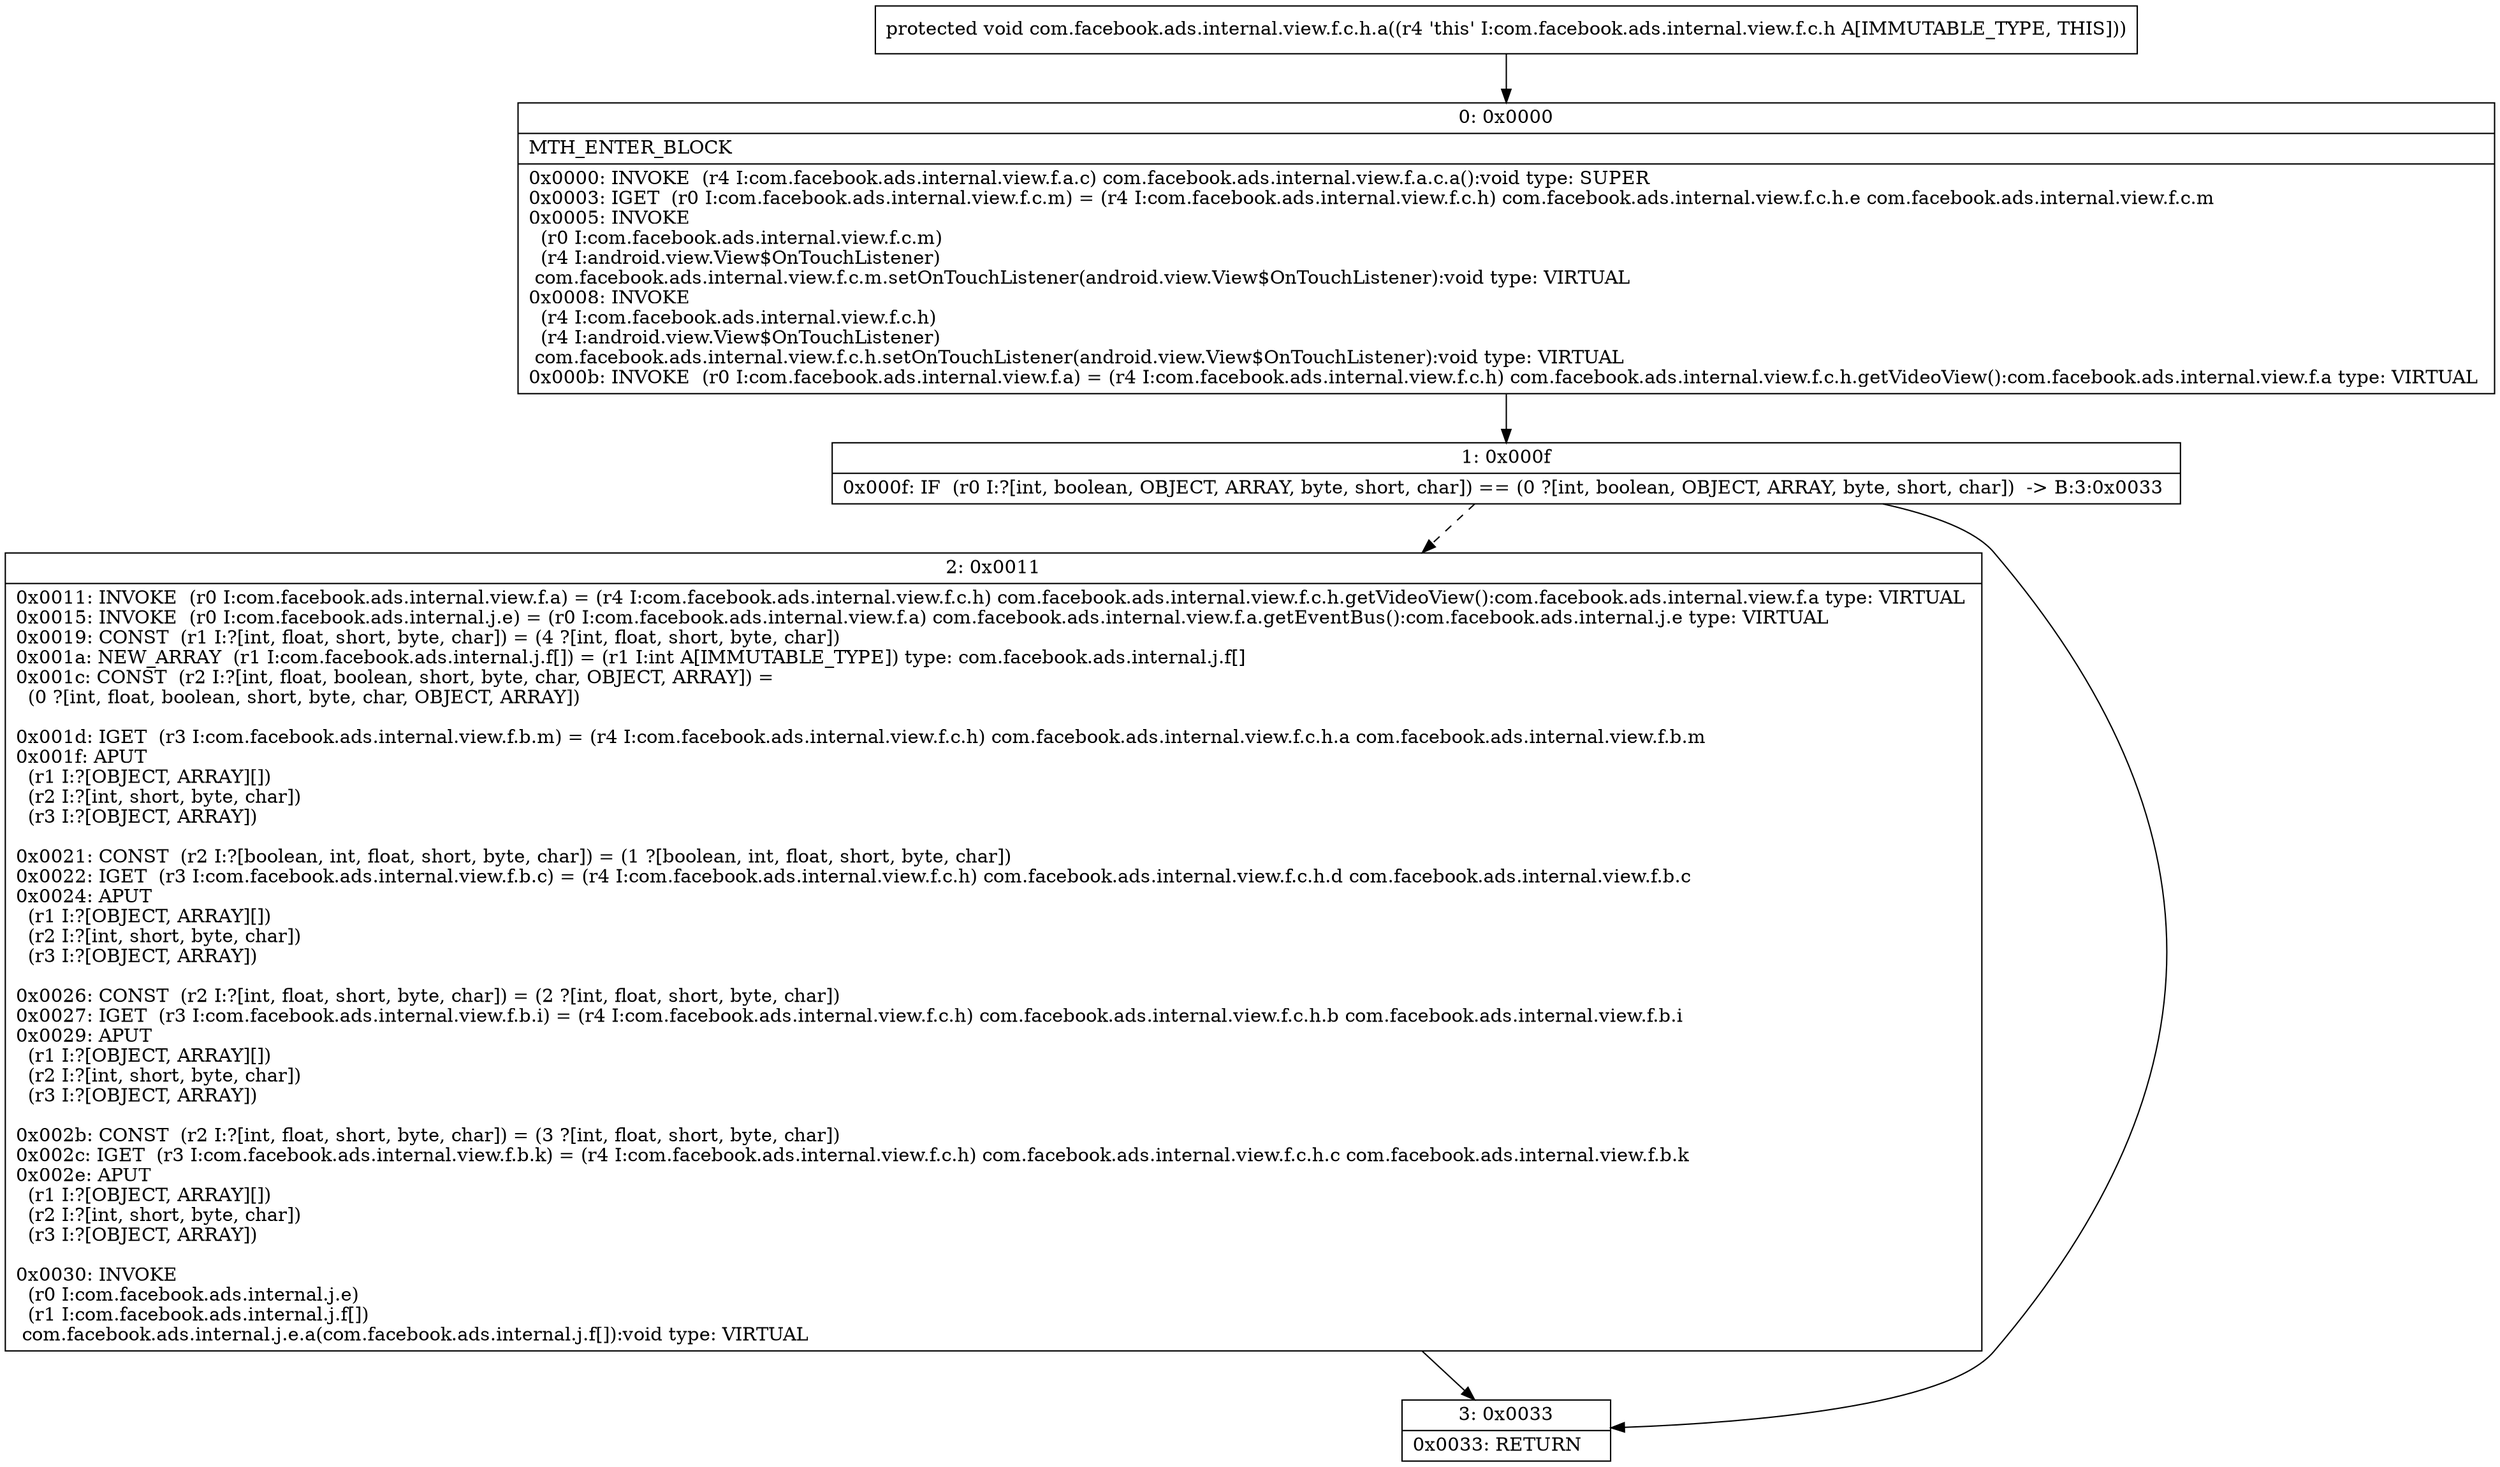digraph "CFG forcom.facebook.ads.internal.view.f.c.h.a()V" {
Node_0 [shape=record,label="{0\:\ 0x0000|MTH_ENTER_BLOCK\l|0x0000: INVOKE  (r4 I:com.facebook.ads.internal.view.f.a.c) com.facebook.ads.internal.view.f.a.c.a():void type: SUPER \l0x0003: IGET  (r0 I:com.facebook.ads.internal.view.f.c.m) = (r4 I:com.facebook.ads.internal.view.f.c.h) com.facebook.ads.internal.view.f.c.h.e com.facebook.ads.internal.view.f.c.m \l0x0005: INVOKE  \l  (r0 I:com.facebook.ads.internal.view.f.c.m)\l  (r4 I:android.view.View$OnTouchListener)\l com.facebook.ads.internal.view.f.c.m.setOnTouchListener(android.view.View$OnTouchListener):void type: VIRTUAL \l0x0008: INVOKE  \l  (r4 I:com.facebook.ads.internal.view.f.c.h)\l  (r4 I:android.view.View$OnTouchListener)\l com.facebook.ads.internal.view.f.c.h.setOnTouchListener(android.view.View$OnTouchListener):void type: VIRTUAL \l0x000b: INVOKE  (r0 I:com.facebook.ads.internal.view.f.a) = (r4 I:com.facebook.ads.internal.view.f.c.h) com.facebook.ads.internal.view.f.c.h.getVideoView():com.facebook.ads.internal.view.f.a type: VIRTUAL \l}"];
Node_1 [shape=record,label="{1\:\ 0x000f|0x000f: IF  (r0 I:?[int, boolean, OBJECT, ARRAY, byte, short, char]) == (0 ?[int, boolean, OBJECT, ARRAY, byte, short, char])  \-\> B:3:0x0033 \l}"];
Node_2 [shape=record,label="{2\:\ 0x0011|0x0011: INVOKE  (r0 I:com.facebook.ads.internal.view.f.a) = (r4 I:com.facebook.ads.internal.view.f.c.h) com.facebook.ads.internal.view.f.c.h.getVideoView():com.facebook.ads.internal.view.f.a type: VIRTUAL \l0x0015: INVOKE  (r0 I:com.facebook.ads.internal.j.e) = (r0 I:com.facebook.ads.internal.view.f.a) com.facebook.ads.internal.view.f.a.getEventBus():com.facebook.ads.internal.j.e type: VIRTUAL \l0x0019: CONST  (r1 I:?[int, float, short, byte, char]) = (4 ?[int, float, short, byte, char]) \l0x001a: NEW_ARRAY  (r1 I:com.facebook.ads.internal.j.f[]) = (r1 I:int A[IMMUTABLE_TYPE]) type: com.facebook.ads.internal.j.f[] \l0x001c: CONST  (r2 I:?[int, float, boolean, short, byte, char, OBJECT, ARRAY]) = \l  (0 ?[int, float, boolean, short, byte, char, OBJECT, ARRAY])\l \l0x001d: IGET  (r3 I:com.facebook.ads.internal.view.f.b.m) = (r4 I:com.facebook.ads.internal.view.f.c.h) com.facebook.ads.internal.view.f.c.h.a com.facebook.ads.internal.view.f.b.m \l0x001f: APUT  \l  (r1 I:?[OBJECT, ARRAY][])\l  (r2 I:?[int, short, byte, char])\l  (r3 I:?[OBJECT, ARRAY])\l \l0x0021: CONST  (r2 I:?[boolean, int, float, short, byte, char]) = (1 ?[boolean, int, float, short, byte, char]) \l0x0022: IGET  (r3 I:com.facebook.ads.internal.view.f.b.c) = (r4 I:com.facebook.ads.internal.view.f.c.h) com.facebook.ads.internal.view.f.c.h.d com.facebook.ads.internal.view.f.b.c \l0x0024: APUT  \l  (r1 I:?[OBJECT, ARRAY][])\l  (r2 I:?[int, short, byte, char])\l  (r3 I:?[OBJECT, ARRAY])\l \l0x0026: CONST  (r2 I:?[int, float, short, byte, char]) = (2 ?[int, float, short, byte, char]) \l0x0027: IGET  (r3 I:com.facebook.ads.internal.view.f.b.i) = (r4 I:com.facebook.ads.internal.view.f.c.h) com.facebook.ads.internal.view.f.c.h.b com.facebook.ads.internal.view.f.b.i \l0x0029: APUT  \l  (r1 I:?[OBJECT, ARRAY][])\l  (r2 I:?[int, short, byte, char])\l  (r3 I:?[OBJECT, ARRAY])\l \l0x002b: CONST  (r2 I:?[int, float, short, byte, char]) = (3 ?[int, float, short, byte, char]) \l0x002c: IGET  (r3 I:com.facebook.ads.internal.view.f.b.k) = (r4 I:com.facebook.ads.internal.view.f.c.h) com.facebook.ads.internal.view.f.c.h.c com.facebook.ads.internal.view.f.b.k \l0x002e: APUT  \l  (r1 I:?[OBJECT, ARRAY][])\l  (r2 I:?[int, short, byte, char])\l  (r3 I:?[OBJECT, ARRAY])\l \l0x0030: INVOKE  \l  (r0 I:com.facebook.ads.internal.j.e)\l  (r1 I:com.facebook.ads.internal.j.f[])\l com.facebook.ads.internal.j.e.a(com.facebook.ads.internal.j.f[]):void type: VIRTUAL \l}"];
Node_3 [shape=record,label="{3\:\ 0x0033|0x0033: RETURN   \l}"];
MethodNode[shape=record,label="{protected void com.facebook.ads.internal.view.f.c.h.a((r4 'this' I:com.facebook.ads.internal.view.f.c.h A[IMMUTABLE_TYPE, THIS])) }"];
MethodNode -> Node_0;
Node_0 -> Node_1;
Node_1 -> Node_2[style=dashed];
Node_1 -> Node_3;
Node_2 -> Node_3;
}

